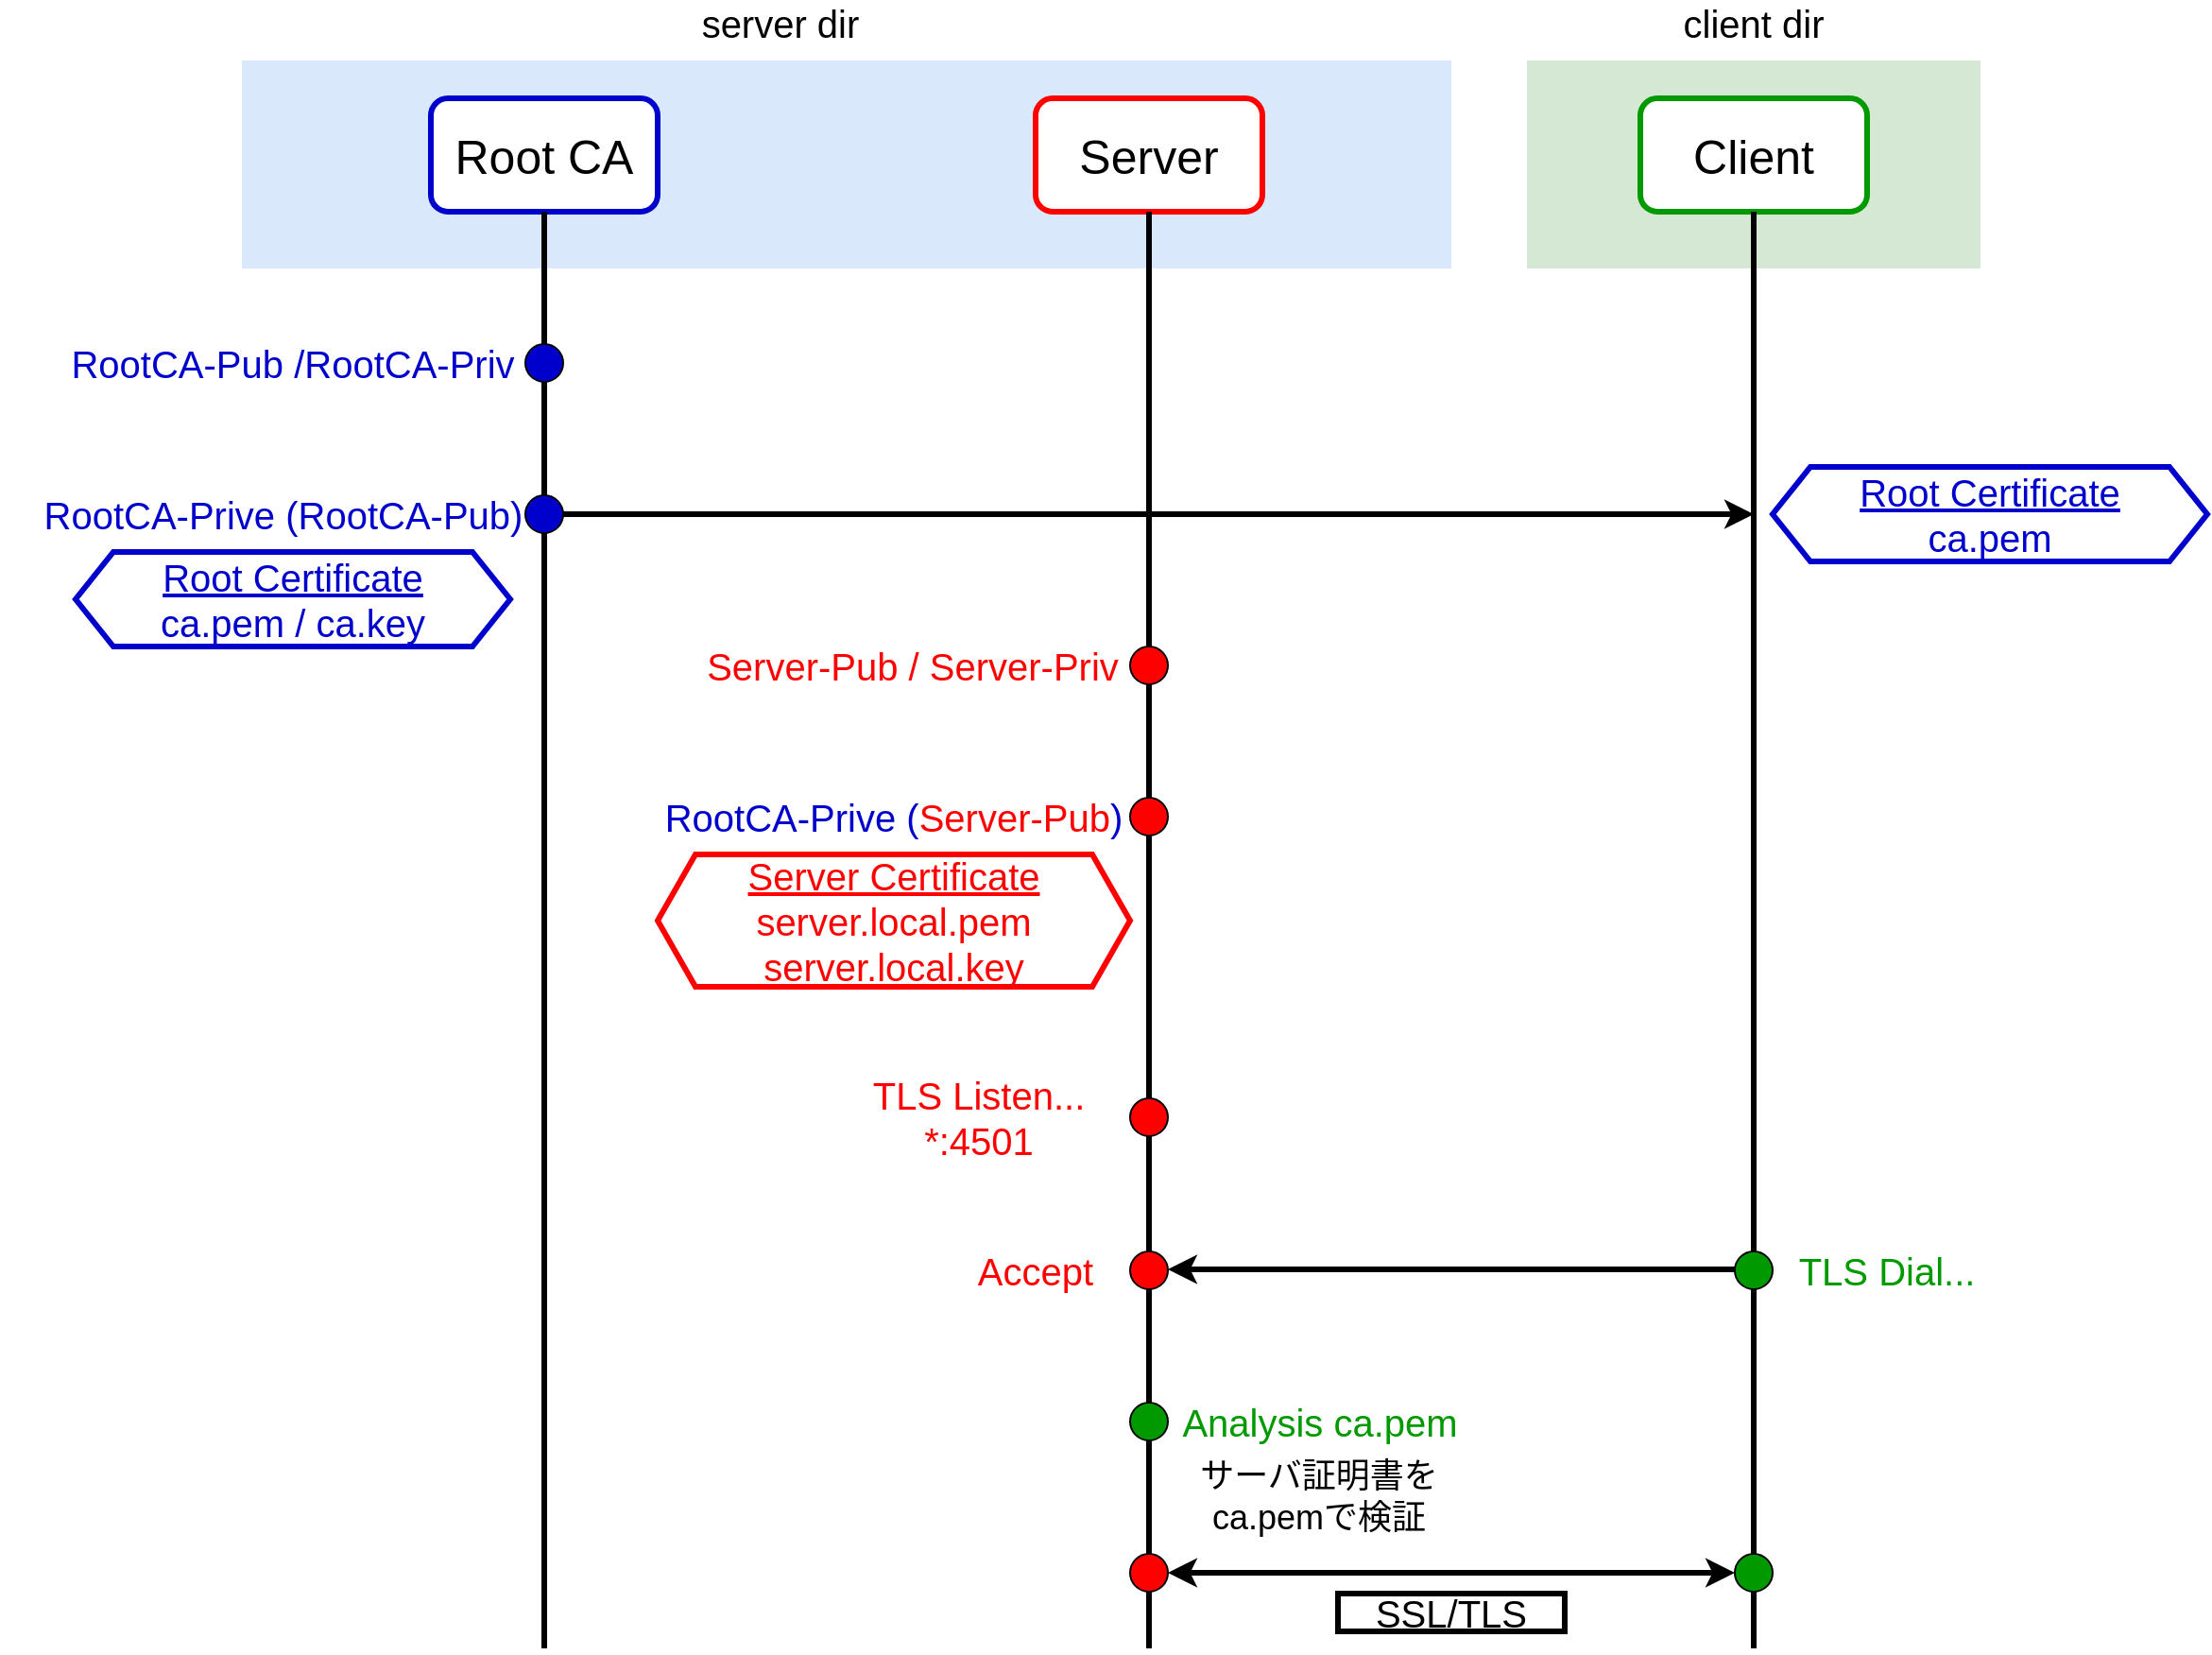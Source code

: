 <mxfile version="20.3.0" type="device"><diagram id="P3laHTxeGqoauPIsO1h0" name="Page-1"><mxGraphModel dx="2253" dy="905" grid="1" gridSize="10" guides="1" tooltips="1" connect="1" arrows="1" fold="1" page="1" pageScale="1" pageWidth="827" pageHeight="1169" math="0" shadow="0"><root><mxCell id="0"/><mxCell id="1" parent="0"/><mxCell id="nOTob6cjaO0Phq8m15F2-58" value="" style="rounded=0;whiteSpace=wrap;html=1;strokeWidth=3;fillColor=#d5e8d4;strokeColor=none;" parent="1" vertex="1"><mxGeometry x="560" y="40" width="240" height="110" as="geometry"/></mxCell><mxCell id="nOTob6cjaO0Phq8m15F2-57" value="" style="rounded=0;whiteSpace=wrap;html=1;strokeWidth=3;fillColor=#dae8fc;strokeColor=none;" parent="1" vertex="1"><mxGeometry x="-120" y="40" width="640" height="110" as="geometry"/></mxCell><mxCell id="nOTob6cjaO0Phq8m15F2-1" value="&lt;font style=&quot;font-size: 25px&quot;&gt;Root CA&lt;/font&gt;" style="rounded=1;whiteSpace=wrap;html=1;strokeColor=#0000CC;strokeWidth=3;" parent="1" vertex="1"><mxGeometry x="-20" y="60" width="120" height="60" as="geometry"/></mxCell><mxCell id="nOTob6cjaO0Phq8m15F2-2" value="&lt;span style=&quot;font-size: 25px&quot;&gt;Server&lt;/span&gt;" style="rounded=1;whiteSpace=wrap;html=1;strokeColor=#FF0000;strokeWidth=3;" parent="1" vertex="1"><mxGeometry x="300" y="60" width="120" height="60" as="geometry"/></mxCell><mxCell id="nOTob6cjaO0Phq8m15F2-3" value="&lt;span style=&quot;font-size: 25px&quot;&gt;Client&lt;/span&gt;" style="rounded=1;whiteSpace=wrap;html=1;strokeColor=#009900;strokeWidth=3;" parent="1" vertex="1"><mxGeometry x="620" y="60" width="120" height="60" as="geometry"/></mxCell><mxCell id="nOTob6cjaO0Phq8m15F2-8" value="" style="endArrow=none;html=1;strokeWidth=3;entryX=0.5;entryY=1;entryDx=0;entryDy=0;startArrow=none;" parent="1" source="nOTob6cjaO0Phq8m15F2-11" target="nOTob6cjaO0Phq8m15F2-1" edge="1"><mxGeometry width="50" height="50" relative="1" as="geometry"><mxPoint x="40" y="720" as="sourcePoint"/><mxPoint x="440" y="430" as="targetPoint"/></mxGeometry></mxCell><mxCell id="nOTob6cjaO0Phq8m15F2-9" value="&lt;font style=&quot;font-size: 20px&quot;&gt;RootCA-Pub /RootCA-Priv&lt;/font&gt;" style="text;html=1;strokeColor=none;fillColor=none;align=center;verticalAlign=middle;whiteSpace=wrap;rounded=0;fontColor=#0000CC;" parent="1" vertex="1"><mxGeometry x="-238" y="190" width="290" height="20" as="geometry"/></mxCell><mxCell id="nOTob6cjaO0Phq8m15F2-11" value="" style="ellipse;whiteSpace=wrap;html=1;aspect=fixed;fillColor=#0000CC;" parent="1" vertex="1"><mxGeometry x="30" y="190" width="20" height="20" as="geometry"/></mxCell><mxCell id="nOTob6cjaO0Phq8m15F2-12" value="" style="endArrow=none;html=1;strokeWidth=3;entryX=0.5;entryY=1;entryDx=0;entryDy=0;" parent="1" target="nOTob6cjaO0Phq8m15F2-11" edge="1"><mxGeometry width="50" height="50" relative="1" as="geometry"><mxPoint x="40" y="880" as="sourcePoint"/><mxPoint x="40" y="120" as="targetPoint"/></mxGeometry></mxCell><mxCell id="nOTob6cjaO0Phq8m15F2-13" value="&lt;font style=&quot;font-size: 20px&quot;&gt;RootCA-Prive (RootCA-Pub)&lt;/font&gt;" style="text;html=1;strokeColor=none;fillColor=none;align=center;verticalAlign=middle;whiteSpace=wrap;rounded=0;fontColor=#0000CC;" parent="1" vertex="1"><mxGeometry x="-248" y="270" width="300" height="20" as="geometry"/></mxCell><mxCell id="nOTob6cjaO0Phq8m15F2-14" value="" style="ellipse;whiteSpace=wrap;html=1;aspect=fixed;fillColor=#0000CC;" parent="1" vertex="1"><mxGeometry x="30" y="270" width="20" height="20" as="geometry"/></mxCell><mxCell id="nOTob6cjaO0Phq8m15F2-15" value="&lt;font style=&quot;font-size: 20px&quot;&gt;&lt;u&gt;Root Certificate&lt;/u&gt;&lt;br&gt;ca.pem / ca.key&lt;br&gt;&lt;/font&gt;" style="shape=hexagon;perimeter=hexagonPerimeter2;whiteSpace=wrap;html=1;fixedSize=1;fontColor=#0000CC;fillColor=#FFFFFF;strokeColor=#0000CC;strokeWidth=3;" parent="1" vertex="1"><mxGeometry x="-208" y="300" width="230" height="50" as="geometry"/></mxCell><mxCell id="nOTob6cjaO0Phq8m15F2-16" value="" style="endArrow=none;html=1;strokeWidth=3;entryX=0.5;entryY=1;entryDx=0;entryDy=0;" parent="1" edge="1"><mxGeometry width="50" height="50" relative="1" as="geometry"><mxPoint x="360" y="880" as="sourcePoint"/><mxPoint x="360" y="120" as="targetPoint"/></mxGeometry></mxCell><mxCell id="nOTob6cjaO0Phq8m15F2-18" value="" style="endArrow=none;html=1;strokeWidth=3;entryX=0.5;entryY=1;entryDx=0;entryDy=0;" parent="1" edge="1"><mxGeometry width="50" height="50" relative="1" as="geometry"><mxPoint x="680" y="880" as="sourcePoint"/><mxPoint x="680" y="120" as="targetPoint"/></mxGeometry></mxCell><mxCell id="nOTob6cjaO0Phq8m15F2-19" value="" style="endArrow=classic;html=1;fontColor=#0000CC;strokeWidth=3;" parent="1" edge="1"><mxGeometry width="50" height="50" relative="1" as="geometry"><mxPoint x="50" y="280" as="sourcePoint"/><mxPoint x="680" y="280" as="targetPoint"/></mxGeometry></mxCell><mxCell id="nOTob6cjaO0Phq8m15F2-20" value="&lt;font style=&quot;font-size: 20px&quot;&gt;&lt;u&gt;Root Certificate&lt;/u&gt;&lt;br&gt;ca.pem&lt;br&gt;&lt;/font&gt;" style="shape=hexagon;perimeter=hexagonPerimeter2;whiteSpace=wrap;html=1;fixedSize=1;fontColor=#0000CC;fillColor=#FFFFFF;strokeColor=#0000CC;strokeWidth=3;" parent="1" vertex="1"><mxGeometry x="690" y="255" width="230" height="50" as="geometry"/></mxCell><mxCell id="nOTob6cjaO0Phq8m15F2-26" value="" style="ellipse;whiteSpace=wrap;html=1;aspect=fixed;fillColor=#FF0000;" parent="1" vertex="1"><mxGeometry x="350" y="350" width="20" height="20" as="geometry"/></mxCell><mxCell id="nOTob6cjaO0Phq8m15F2-27" value="" style="ellipse;whiteSpace=wrap;html=1;aspect=fixed;fillColor=#FF0000;" parent="1" vertex="1"><mxGeometry x="350" y="430" width="20" height="20" as="geometry"/></mxCell><mxCell id="nOTob6cjaO0Phq8m15F2-28" value="&lt;font style=&quot;font-size: 20px&quot; color=&quot;#ff0000&quot;&gt;Server-Pub / Server-Priv&lt;/font&gt;" style="text;html=1;strokeColor=none;fillColor=none;align=center;verticalAlign=middle;whiteSpace=wrap;rounded=0;fontColor=#0000CC;" parent="1" vertex="1"><mxGeometry x="120" y="350" width="230" height="20" as="geometry"/></mxCell><mxCell id="nOTob6cjaO0Phq8m15F2-29" value="&lt;font style=&quot;font-size: 20px&quot;&gt;RootCA-Prive (&lt;font color=&quot;#ff0000&quot;&gt;Server-Pub&lt;/font&gt;)&lt;/font&gt;" style="text;html=1;strokeColor=none;fillColor=none;align=center;verticalAlign=middle;whiteSpace=wrap;rounded=0;fontColor=#0000CC;" parent="1" vertex="1"><mxGeometry x="100" y="430" width="250" height="20" as="geometry"/></mxCell><mxCell id="nOTob6cjaO0Phq8m15F2-30" value="&lt;font style=&quot;font-size: 20px&quot;&gt;&lt;font color=&quot;#ff0000&quot;&gt;&lt;u&gt;Server Certificate&lt;/u&gt;&lt;/font&gt;&lt;br&gt;&lt;font color=&quot;#ff0000&quot;&gt;server.local.pem&lt;br&gt;server.local.key&lt;/font&gt;&lt;br&gt;&lt;/font&gt;" style="shape=hexagon;perimeter=hexagonPerimeter2;whiteSpace=wrap;html=1;fixedSize=1;fontColor=#0000CC;fillColor=#FFFFFF;strokeWidth=3;strokeColor=#FF0000;" parent="1" vertex="1"><mxGeometry x="100" y="460" width="250" height="70" as="geometry"/></mxCell><mxCell id="nOTob6cjaO0Phq8m15F2-33" value="&lt;font style=&quot;font-size: 20px&quot; color=&quot;#009900&quot;&gt;Analysis ca.pem&lt;/font&gt;" style="text;html=1;align=center;verticalAlign=middle;resizable=0;points=[];autosize=1;strokeColor=none;fontColor=#0000CC;" parent="1" vertex="1"><mxGeometry x="370" y="750" width="160" height="20" as="geometry"/></mxCell><mxCell id="nOTob6cjaO0Phq8m15F2-35" value="" style="endArrow=classic;html=1;fontColor=#0000CC;strokeWidth=3;" parent="1" edge="1"><mxGeometry width="50" height="50" relative="1" as="geometry"><mxPoint x="690" y="679.5" as="sourcePoint"/><mxPoint x="370" y="679.5" as="targetPoint"/></mxGeometry></mxCell><mxCell id="nOTob6cjaO0Phq8m15F2-31" value="" style="ellipse;whiteSpace=wrap;html=1;aspect=fixed;fillColor=#009900;" parent="1" vertex="1"><mxGeometry x="350" y="750" width="20" height="20" as="geometry"/></mxCell><mxCell id="nOTob6cjaO0Phq8m15F2-38" value="&lt;font color=&quot;#ff0000&quot;&gt;&lt;span style=&quot;font-size: 20px&quot;&gt;TLS Listen...&lt;br&gt;*:4501&lt;br&gt;&lt;/span&gt;&lt;/font&gt;" style="text;html=1;strokeColor=none;fillColor=none;align=center;verticalAlign=middle;whiteSpace=wrap;rounded=0;fontColor=#0000CC;" parent="1" vertex="1"><mxGeometry x="180" y="589" width="180" height="20" as="geometry"/></mxCell><mxCell id="nOTob6cjaO0Phq8m15F2-34" value="" style="ellipse;whiteSpace=wrap;html=1;aspect=fixed;fillColor=#FF0000;" parent="1" vertex="1"><mxGeometry x="350" y="589" width="20" height="20" as="geometry"/></mxCell><mxCell id="nOTob6cjaO0Phq8m15F2-41" value="" style="ellipse;whiteSpace=wrap;html=1;aspect=fixed;fillColor=#FF0000;" parent="1" vertex="1"><mxGeometry x="350" y="670" width="20" height="20" as="geometry"/></mxCell><mxCell id="nOTob6cjaO0Phq8m15F2-42" value="&lt;font color=&quot;#ff0000&quot;&gt;&lt;span style=&quot;font-size: 20px&quot;&gt;Accept&lt;br&gt;&lt;/span&gt;&lt;/font&gt;" style="text;html=1;strokeColor=none;fillColor=none;align=center;verticalAlign=middle;whiteSpace=wrap;rounded=0;fontColor=#0000CC;" parent="1" vertex="1"><mxGeometry x="240" y="670" width="120" height="20" as="geometry"/></mxCell><mxCell id="nOTob6cjaO0Phq8m15F2-44" value="" style="ellipse;whiteSpace=wrap;html=1;aspect=fixed;fillColor=#009900;" parent="1" vertex="1"><mxGeometry x="670" y="670" width="20" height="20" as="geometry"/></mxCell><mxCell id="nOTob6cjaO0Phq8m15F2-46" value="&lt;font color=&quot;#009900&quot;&gt;&lt;span style=&quot;font-size: 20px;&quot;&gt;TLS Dial...&lt;/span&gt;&lt;/font&gt;" style="text;html=1;align=center;verticalAlign=middle;resizable=0;points=[];autosize=1;strokeColor=none;fontColor=#0000CC;" parent="1" vertex="1"><mxGeometry x="690" y="660" width="120" height="40" as="geometry"/></mxCell><mxCell id="nOTob6cjaO0Phq8m15F2-47" value="" style="ellipse;whiteSpace=wrap;html=1;aspect=fixed;fillColor=#FF0000;" parent="1" vertex="1"><mxGeometry x="350" y="830" width="20" height="20" as="geometry"/></mxCell><mxCell id="nOTob6cjaO0Phq8m15F2-48" value="" style="ellipse;whiteSpace=wrap;html=1;aspect=fixed;fillColor=#009900;" parent="1" vertex="1"><mxGeometry x="670" y="830" width="20" height="20" as="geometry"/></mxCell><mxCell id="nOTob6cjaO0Phq8m15F2-51" value="" style="endArrow=classic;startArrow=classic;html=1;fontColor=#0000CC;strokeWidth=3;" parent="1" edge="1"><mxGeometry width="50" height="50" relative="1" as="geometry"><mxPoint x="370" y="840" as="sourcePoint"/><mxPoint x="670" y="840" as="targetPoint"/></mxGeometry></mxCell><mxCell id="nOTob6cjaO0Phq8m15F2-53" value="&lt;font color=&quot;#000000&quot; style=&quot;font-size: 20px&quot;&gt;SSL/TLS&lt;/font&gt;" style="rounded=0;whiteSpace=wrap;html=1;fontColor=#0000CC;strokeWidth=3;fillColor=#FFFFFF;" parent="1" vertex="1"><mxGeometry x="460" y="851" width="120" height="20" as="geometry"/></mxCell><mxCell id="nOTob6cjaO0Phq8m15F2-56" value="&lt;font color=&quot;#000000&quot; style=&quot;font-size: 18px&quot;&gt;サーバ証明書をca.pemで検証&lt;/font&gt;" style="text;html=1;strokeColor=none;fillColor=none;align=center;verticalAlign=middle;whiteSpace=wrap;rounded=0;fontColor=#0000CC;" parent="1" vertex="1"><mxGeometry x="375" y="790" width="150" height="20" as="geometry"/></mxCell><mxCell id="nOTob6cjaO0Phq8m15F2-59" value="&lt;font color=&quot;#000000&quot;&gt;&lt;span style=&quot;font-size: 20px;&quot;&gt;server dir&lt;/span&gt;&lt;/font&gt;" style="text;html=1;strokeColor=none;fillColor=none;align=center;verticalAlign=middle;whiteSpace=wrap;rounded=0;fontColor=#0000CC;" parent="1" vertex="1"><mxGeometry x="90" y="10" width="150" height="20" as="geometry"/></mxCell><mxCell id="t6GsSqLabvvBxuoj5IWw-1" value="&lt;font color=&quot;#000000&quot;&gt;&lt;span style=&quot;font-size: 20px;&quot;&gt;client dir&lt;/span&gt;&lt;/font&gt;" style="text;html=1;strokeColor=none;fillColor=none;align=center;verticalAlign=middle;whiteSpace=wrap;rounded=0;fontColor=#0000CC;" vertex="1" parent="1"><mxGeometry x="605" y="10" width="150" height="20" as="geometry"/></mxCell></root></mxGraphModel></diagram></mxfile>